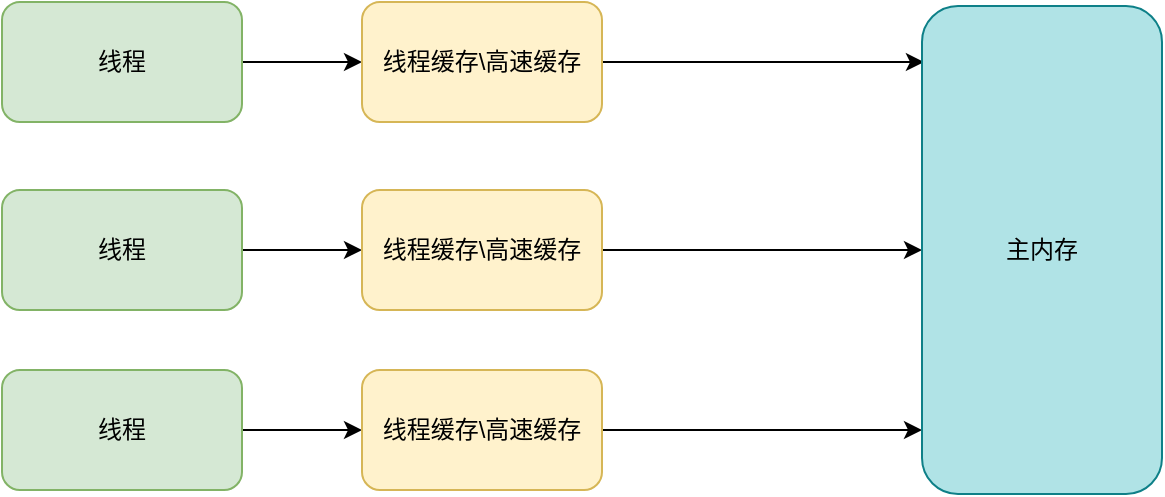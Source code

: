 <mxfile version="10.4.9" type="github"><diagram id="mM_yDyVIq9FZ3yPrpKDy" name="第 1 页"><mxGraphModel dx="918" dy="617" grid="0" gridSize="10" guides="1" tooltips="1" connect="1" arrows="1" fold="1" page="1" pageScale="1" pageWidth="827" pageHeight="1169" background="#FFFFFF" math="0" shadow="0"><root><mxCell id="0"/><mxCell id="1" parent="0"/><mxCell id="FcppPtg9SPecDogV0Kr5-9" style="edgeStyle=orthogonalEdgeStyle;rounded=0;orthogonalLoop=1;jettySize=auto;html=1;exitX=1;exitY=0.5;exitDx=0;exitDy=0;entryX=0;entryY=0.5;entryDx=0;entryDy=0;" parent="1" source="FcppPtg9SPecDogV0Kr5-1" target="FcppPtg9SPecDogV0Kr5-5" edge="1"><mxGeometry relative="1" as="geometry"/></mxCell><mxCell id="FcppPtg9SPecDogV0Kr5-1" value="线程" style="rounded=1;whiteSpace=wrap;html=1;fillColor=#d5e8d4;strokeColor=#82b366;" parent="1" vertex="1"><mxGeometry x="100" y="216" width="120" height="60" as="geometry"/></mxCell><mxCell id="FcppPtg9SPecDogV0Kr5-10" style="edgeStyle=orthogonalEdgeStyle;rounded=0;orthogonalLoop=1;jettySize=auto;html=1;exitX=1;exitY=0.5;exitDx=0;exitDy=0;entryX=0;entryY=0.5;entryDx=0;entryDy=0;" parent="1" source="FcppPtg9SPecDogV0Kr5-2" target="FcppPtg9SPecDogV0Kr5-6" edge="1"><mxGeometry relative="1" as="geometry"/></mxCell><mxCell id="FcppPtg9SPecDogV0Kr5-2" value="线程" style="rounded=1;whiteSpace=wrap;html=1;fillColor=#d5e8d4;strokeColor=#82b366;" parent="1" vertex="1"><mxGeometry x="100" y="310" width="120" height="60" as="geometry"/></mxCell><mxCell id="FcppPtg9SPecDogV0Kr5-11" style="edgeStyle=orthogonalEdgeStyle;rounded=0;orthogonalLoop=1;jettySize=auto;html=1;exitX=1;exitY=0.5;exitDx=0;exitDy=0;entryX=0;entryY=0.5;entryDx=0;entryDy=0;" parent="1" source="FcppPtg9SPecDogV0Kr5-3" target="FcppPtg9SPecDogV0Kr5-7" edge="1"><mxGeometry relative="1" as="geometry"/></mxCell><mxCell id="FcppPtg9SPecDogV0Kr5-3" value="线程" style="rounded=1;whiteSpace=wrap;html=1;fillColor=#d5e8d4;strokeColor=#82b366;" parent="1" vertex="1"><mxGeometry x="100" y="400" width="120" height="60" as="geometry"/></mxCell><mxCell id="FcppPtg9SPecDogV0Kr5-16" style="edgeStyle=orthogonalEdgeStyle;rounded=0;orthogonalLoop=1;jettySize=auto;html=1;exitX=1;exitY=0.5;exitDx=0;exitDy=0;entryX=0.008;entryY=0.115;entryDx=0;entryDy=0;entryPerimeter=0;" parent="1" source="FcppPtg9SPecDogV0Kr5-5" target="FcppPtg9SPecDogV0Kr5-8" edge="1"><mxGeometry relative="1" as="geometry"/></mxCell><mxCell id="FcppPtg9SPecDogV0Kr5-5" value="线程缓存\高速缓存" style="rounded=1;whiteSpace=wrap;html=1;fillColor=#fff2cc;strokeColor=#d6b656;" parent="1" vertex="1"><mxGeometry x="280" y="216" width="120" height="60" as="geometry"/></mxCell><mxCell id="FcppPtg9SPecDogV0Kr5-14" style="edgeStyle=orthogonalEdgeStyle;rounded=0;orthogonalLoop=1;jettySize=auto;html=1;exitX=1;exitY=0.5;exitDx=0;exitDy=0;entryX=0;entryY=0.5;entryDx=0;entryDy=0;" parent="1" source="FcppPtg9SPecDogV0Kr5-6" target="FcppPtg9SPecDogV0Kr5-8" edge="1"><mxGeometry relative="1" as="geometry"/></mxCell><mxCell id="FcppPtg9SPecDogV0Kr5-6" value="线程缓存\高速缓存" style="rounded=1;whiteSpace=wrap;html=1;fillColor=#fff2cc;strokeColor=#d6b656;" parent="1" vertex="1"><mxGeometry x="280" y="310" width="120" height="60" as="geometry"/></mxCell><mxCell id="FcppPtg9SPecDogV0Kr5-15" style="edgeStyle=orthogonalEdgeStyle;rounded=0;orthogonalLoop=1;jettySize=auto;html=1;exitX=1;exitY=0.5;exitDx=0;exitDy=0;entryX=0;entryY=0.869;entryDx=0;entryDy=0;entryPerimeter=0;" parent="1" source="FcppPtg9SPecDogV0Kr5-7" target="FcppPtg9SPecDogV0Kr5-8" edge="1"><mxGeometry relative="1" as="geometry"/></mxCell><mxCell id="FcppPtg9SPecDogV0Kr5-7" value="线程缓存\高速缓存" style="rounded=1;whiteSpace=wrap;html=1;fillColor=#fff2cc;strokeColor=#d6b656;" parent="1" vertex="1"><mxGeometry x="280" y="400" width="120" height="60" as="geometry"/></mxCell><mxCell id="FcppPtg9SPecDogV0Kr5-8" value="主内存" style="rounded=1;whiteSpace=wrap;html=1;fillColor=#b0e3e6;strokeColor=#0e8088;" parent="1" vertex="1"><mxGeometry x="560" y="218" width="120" height="244" as="geometry"/></mxCell></root></mxGraphModel></diagram></mxfile>